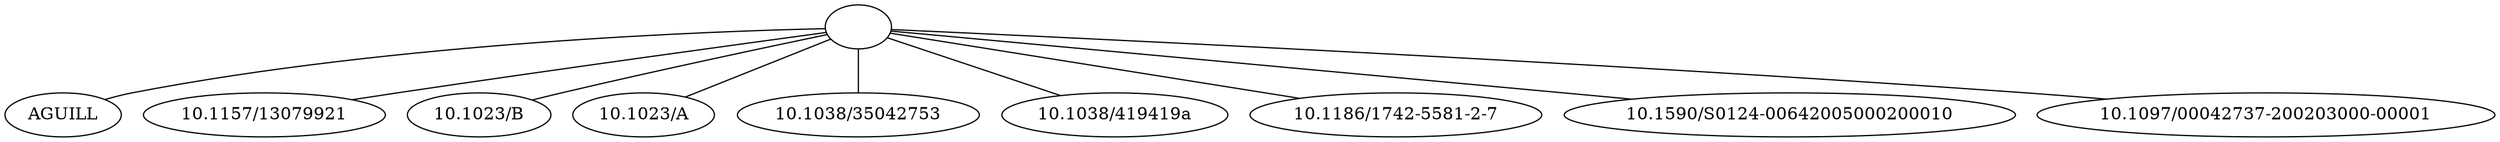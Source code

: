 strict graph mind_map163 {
	"" -- AGUILL
	"" -- "10.1157/13079921"
	"" -- "10.1023/B"
	"" -- "10.1023/A"
	"" -- "10.1038/35042753"
	"" -- "10.1038/419419a"
	"" -- "10.1186/1742-5581-2-7"
	"" -- "10.1590/S0124-00642005000200010"
	"" -- "10.1097/00042737-200203000-00001"
}
